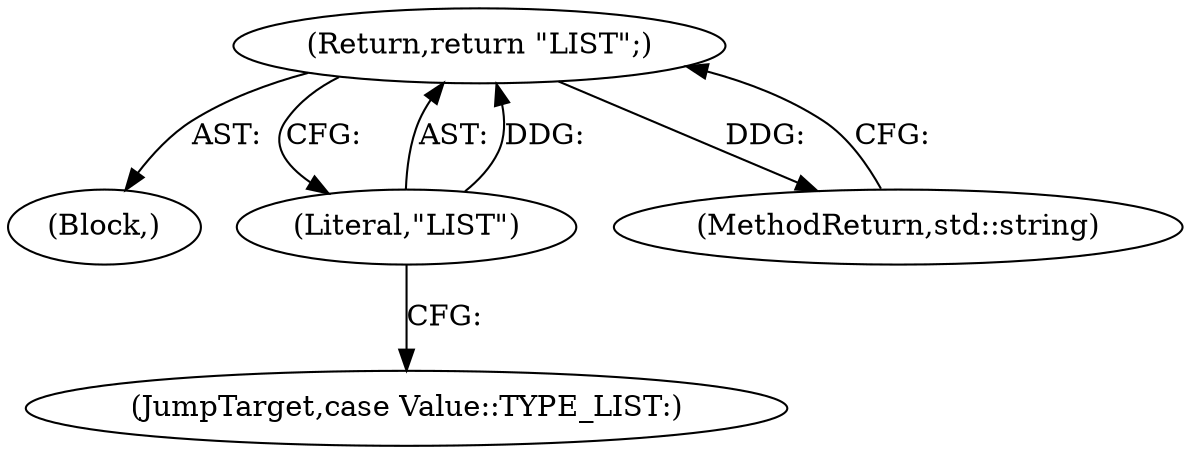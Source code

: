 digraph "1_Chrome_4ab22cfc619ee8ff17a8c50e289ec3b30731ceba_15@del" {
"1000128" [label="(Return,return \"LIST\";)"];
"1000129" [label="(Literal,\"LIST\")"];
"1000105" [label="(Block,)"];
"1000127" [label="(JumpTarget,case Value::TYPE_LIST:)"];
"1000128" [label="(Return,return \"LIST\";)"];
"1000133" [label="(MethodReturn,std::string)"];
"1000129" [label="(Literal,\"LIST\")"];
"1000128" -> "1000105"  [label="AST: "];
"1000128" -> "1000129"  [label="CFG: "];
"1000129" -> "1000128"  [label="AST: "];
"1000133" -> "1000128"  [label="CFG: "];
"1000128" -> "1000133"  [label="DDG: "];
"1000129" -> "1000128"  [label="DDG: "];
"1000129" -> "1000127"  [label="CFG: "];
}
